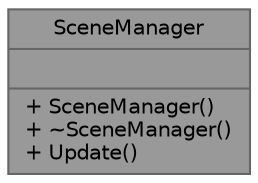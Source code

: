 digraph "SceneManager"
{
 // LATEX_PDF_SIZE
  bgcolor="transparent";
  edge [fontname=Helvetica,fontsize=10,labelfontname=Helvetica,labelfontsize=10];
  node [fontname=Helvetica,fontsize=10,shape=box,height=0.2,width=0.4];
  Node1 [shape=record,label="{SceneManager\n||+ SceneManager()\l+ ~SceneManager()\l+ Update()\l}",height=0.2,width=0.4,color="gray40", fillcolor="grey60", style="filled", fontcolor="black",tooltip=" "];
}
